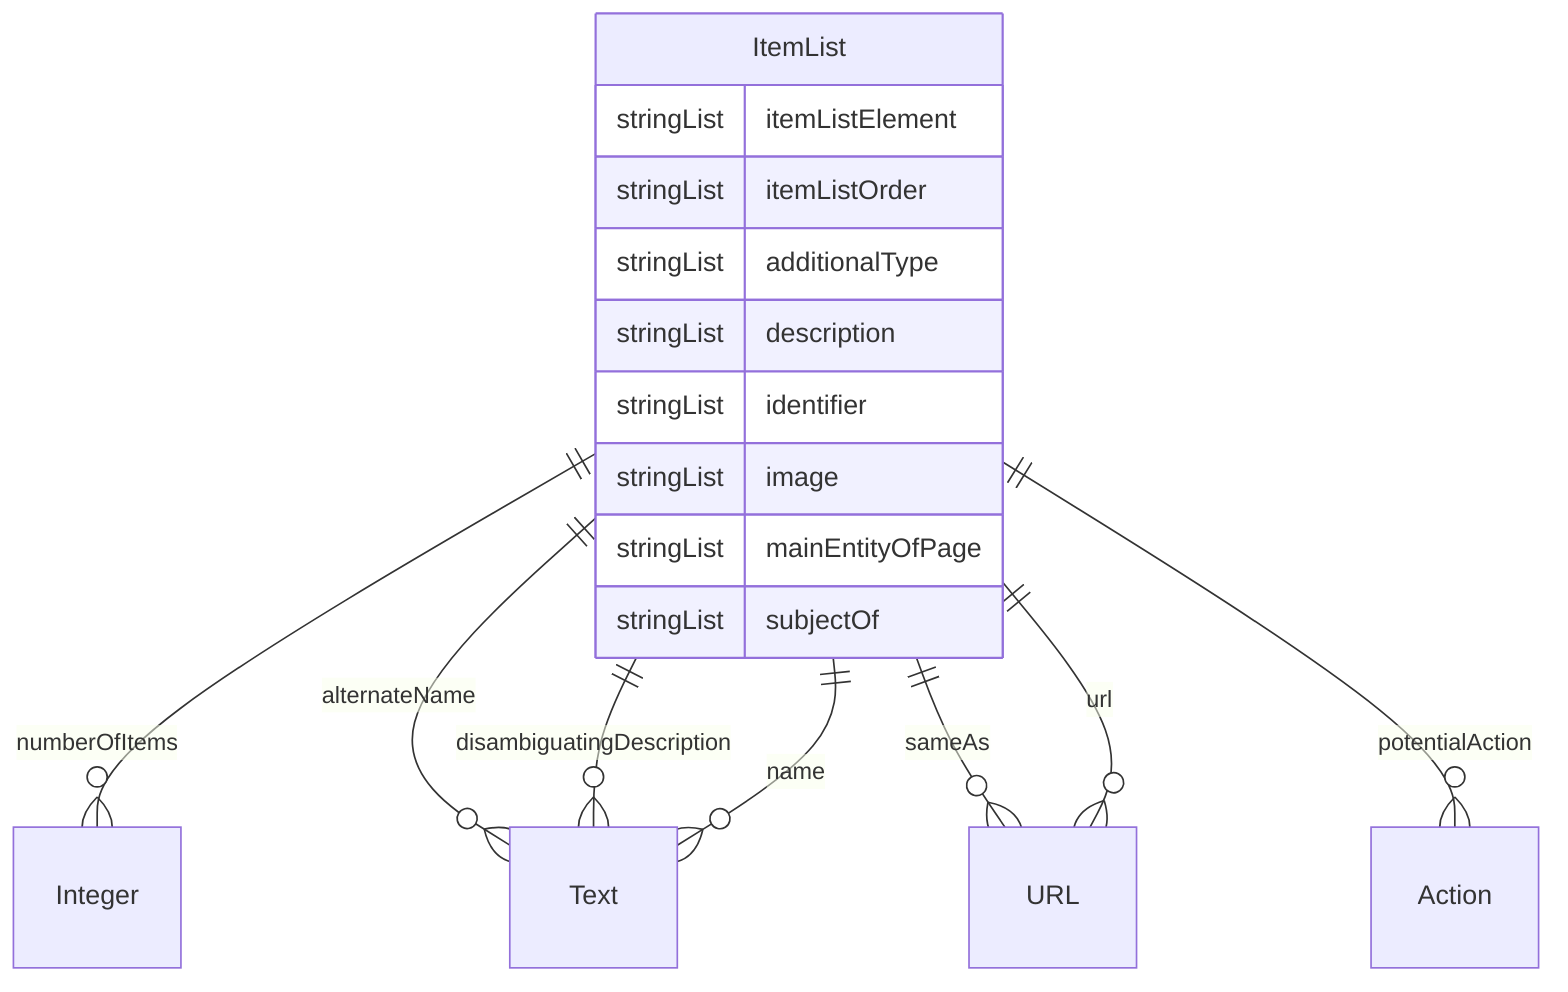 erDiagram
ItemList {
    stringList itemListElement  
    stringList itemListOrder  
    stringList additionalType  
    stringList description  
    stringList identifier  
    stringList image  
    stringList mainEntityOfPage  
    stringList subjectOf  
}

ItemList ||--}o Integer : "numberOfItems"
ItemList ||--}o Text : "alternateName"
ItemList ||--}o Text : "disambiguatingDescription"
ItemList ||--}o Text : "name"
ItemList ||--}o URL : "sameAs"
ItemList ||--}o Action : "potentialAction"
ItemList ||--}o URL : "url"
